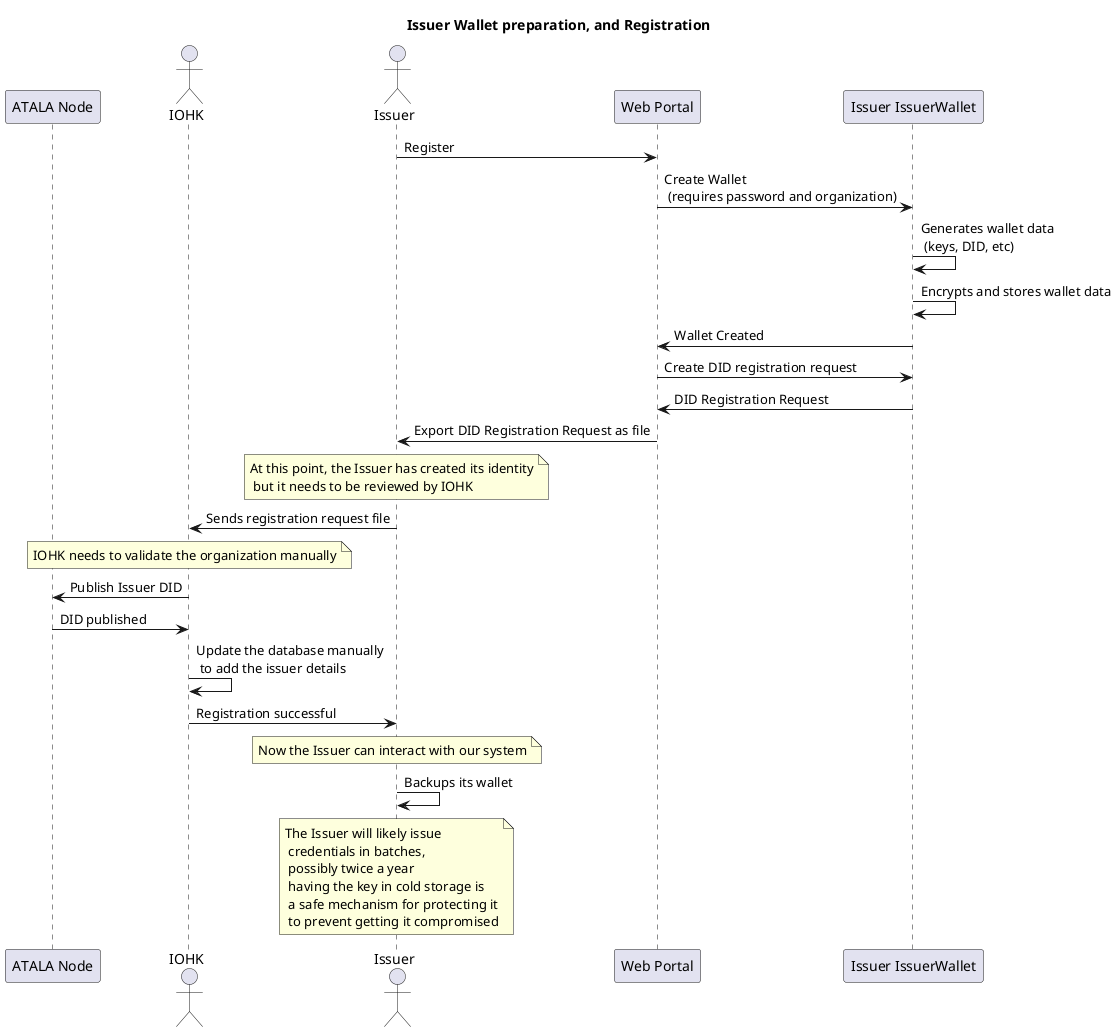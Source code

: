 @startuml
title Issuer Wallet preparation, and Registration

participant "ATALA Node" as AtalaNode
actor IOHK
actor Issuer
participant "Web Portal" as WebPortal
participant "Issuer IssuerWallet" as IssuerWallet

Issuer -> WebPortal : Register
WebPortal -> IssuerWallet : Create Wallet\n (requires password and organization)
IssuerWallet -> IssuerWallet : Generates wallet data\n (keys, DID, etc)
IssuerWallet -> IssuerWallet : Encrypts and stores wallet data
IssuerWallet -> WebPortal : Wallet Created
WebPortal -> IssuerWallet : Create DID registration request
IssuerWallet -> WebPortal : DID Registration Request
WebPortal -> Issuer : Export DID Registration Request as file
note over Issuer : At this point, the Issuer has created its identity\n but it needs to be reviewed by IOHK

Issuer -> IOHK : Sends registration request file
note over IOHK : IOHK needs to validate the organization manually
IOHK -> AtalaNode : Publish Issuer DID
AtalaNode -> IOHK : DID published
IOHK -> IOHK : Update the database manually\n to add the issuer details
IOHK -> Issuer : Registration successful
note over Issuer : Now the Issuer can interact with our system
Issuer -> Issuer : Backups its wallet
note over Issuer : The Issuer will likely issue\n credentials in batches,\n possibly twice a year\n having the key in cold storage is\n a safe mechanism for protecting it\n to prevent getting it compromised
@enduml
